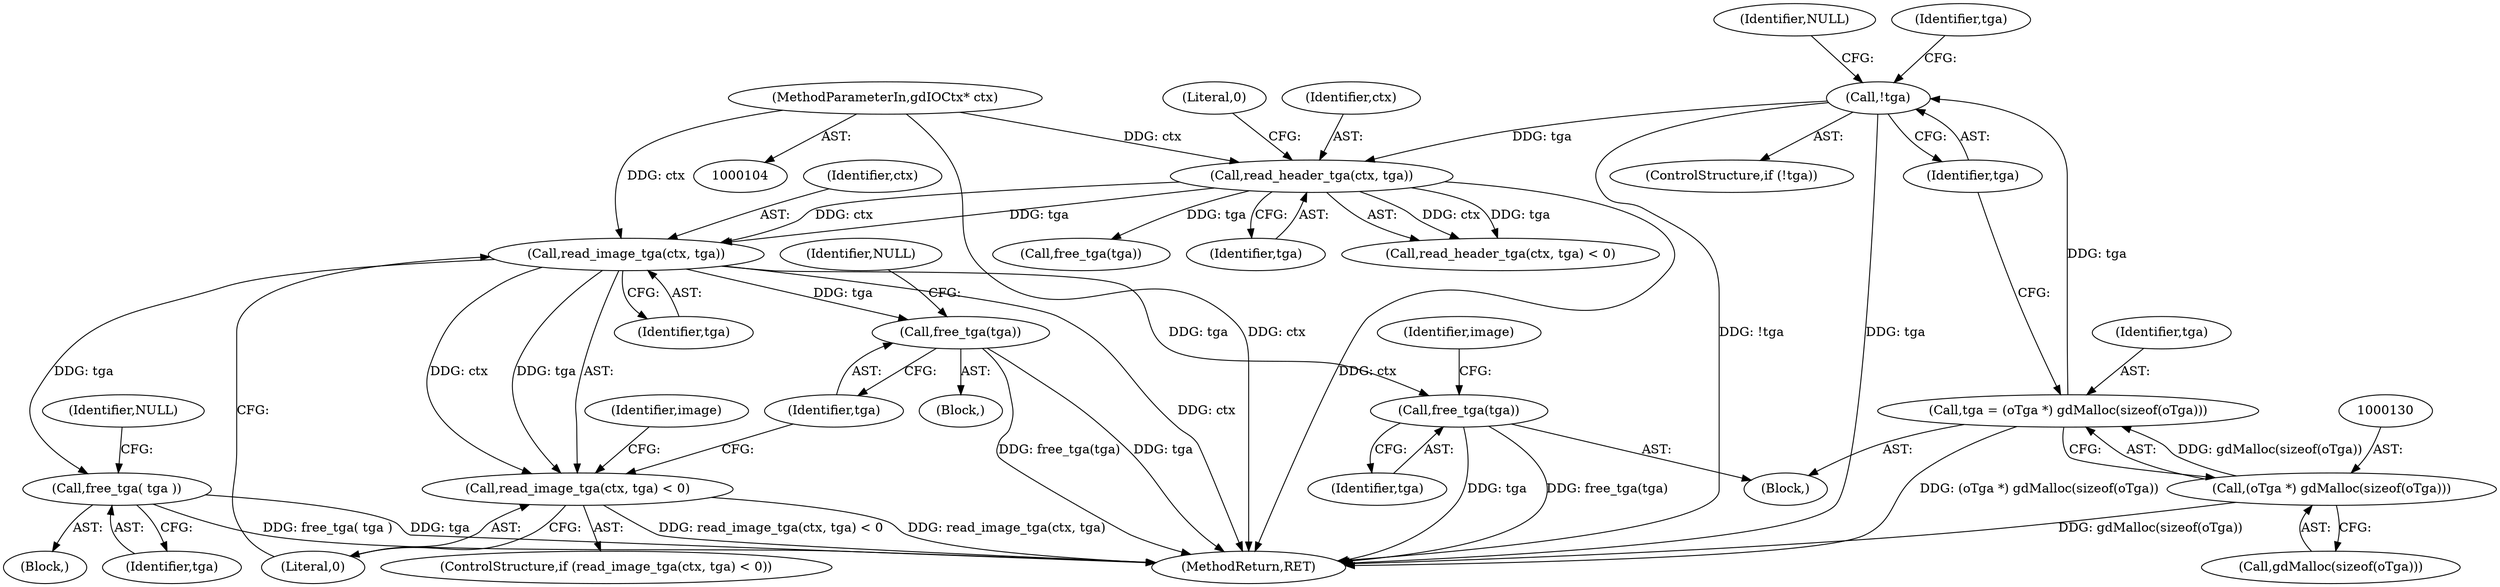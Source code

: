 digraph "0_libgd_10ef1dca63d62433fda13309b4a228782db823f7@pointer" {
"1000163" [label="(Call,read_image_tga(ctx, tga))"];
"1000152" [label="(Call,read_header_tga(ctx, tga))"];
"1000105" [label="(MethodParameterIn,gdIOCtx* ctx)"];
"1000135" [label="(Call,!tga)"];
"1000127" [label="(Call,tga = (oTga *) gdMalloc(sizeof(oTga)))"];
"1000129" [label="(Call,(oTga *) gdMalloc(sizeof(oTga)))"];
"1000162" [label="(Call,read_image_tga(ctx, tga) < 0)"];
"1000168" [label="(Call,free_tga(tga))"];
"1000190" [label="(Call,free_tga( tga ))"];
"1000353" [label="(Call,free_tga(tga))"];
"1000165" [label="(Identifier,tga)"];
"1000106" [label="(Block,)"];
"1000191" [label="(Identifier,tga)"];
"1000164" [label="(Identifier,ctx)"];
"1000139" [label="(Identifier,NULL)"];
"1000357" [label="(MethodReturn,RET)"];
"1000169" [label="(Identifier,tga)"];
"1000166" [label="(Literal,0)"];
"1000152" [label="(Call,read_header_tga(ctx, tga))"];
"1000173" [label="(Identifier,image)"];
"1000128" [label="(Identifier,tga)"];
"1000354" [label="(Identifier,tga)"];
"1000154" [label="(Identifier,tga)"];
"1000151" [label="(Call,read_header_tga(ctx, tga) < 0)"];
"1000193" [label="(Identifier,NULL)"];
"1000131" [label="(Call,gdMalloc(sizeof(oTga)))"];
"1000136" [label="(Identifier,tga)"];
"1000171" [label="(Identifier,NULL)"];
"1000190" [label="(Call,free_tga( tga ))"];
"1000129" [label="(Call,(oTga *) gdMalloc(sizeof(oTga)))"];
"1000167" [label="(Block,)"];
"1000162" [label="(Call,read_image_tga(ctx, tga) < 0)"];
"1000153" [label="(Identifier,ctx)"];
"1000142" [label="(Identifier,tga)"];
"1000155" [label="(Literal,0)"];
"1000105" [label="(MethodParameterIn,gdIOCtx* ctx)"];
"1000135" [label="(Call,!tga)"];
"1000157" [label="(Call,free_tga(tga))"];
"1000134" [label="(ControlStructure,if (!tga))"];
"1000161" [label="(ControlStructure,if (read_image_tga(ctx, tga) < 0))"];
"1000353" [label="(Call,free_tga(tga))"];
"1000127" [label="(Call,tga = (oTga *) gdMalloc(sizeof(oTga)))"];
"1000189" [label="(Block,)"];
"1000356" [label="(Identifier,image)"];
"1000168" [label="(Call,free_tga(tga))"];
"1000163" [label="(Call,read_image_tga(ctx, tga))"];
"1000163" -> "1000162"  [label="AST: "];
"1000163" -> "1000165"  [label="CFG: "];
"1000164" -> "1000163"  [label="AST: "];
"1000165" -> "1000163"  [label="AST: "];
"1000166" -> "1000163"  [label="CFG: "];
"1000163" -> "1000357"  [label="DDG: ctx"];
"1000163" -> "1000162"  [label="DDG: ctx"];
"1000163" -> "1000162"  [label="DDG: tga"];
"1000152" -> "1000163"  [label="DDG: ctx"];
"1000152" -> "1000163"  [label="DDG: tga"];
"1000105" -> "1000163"  [label="DDG: ctx"];
"1000163" -> "1000168"  [label="DDG: tga"];
"1000163" -> "1000190"  [label="DDG: tga"];
"1000163" -> "1000353"  [label="DDG: tga"];
"1000152" -> "1000151"  [label="AST: "];
"1000152" -> "1000154"  [label="CFG: "];
"1000153" -> "1000152"  [label="AST: "];
"1000154" -> "1000152"  [label="AST: "];
"1000155" -> "1000152"  [label="CFG: "];
"1000152" -> "1000357"  [label="DDG: ctx"];
"1000152" -> "1000151"  [label="DDG: ctx"];
"1000152" -> "1000151"  [label="DDG: tga"];
"1000105" -> "1000152"  [label="DDG: ctx"];
"1000135" -> "1000152"  [label="DDG: tga"];
"1000152" -> "1000157"  [label="DDG: tga"];
"1000105" -> "1000104"  [label="AST: "];
"1000105" -> "1000357"  [label="DDG: ctx"];
"1000135" -> "1000134"  [label="AST: "];
"1000135" -> "1000136"  [label="CFG: "];
"1000136" -> "1000135"  [label="AST: "];
"1000139" -> "1000135"  [label="CFG: "];
"1000142" -> "1000135"  [label="CFG: "];
"1000135" -> "1000357"  [label="DDG: !tga"];
"1000135" -> "1000357"  [label="DDG: tga"];
"1000127" -> "1000135"  [label="DDG: tga"];
"1000127" -> "1000106"  [label="AST: "];
"1000127" -> "1000129"  [label="CFG: "];
"1000128" -> "1000127"  [label="AST: "];
"1000129" -> "1000127"  [label="AST: "];
"1000136" -> "1000127"  [label="CFG: "];
"1000127" -> "1000357"  [label="DDG: (oTga *) gdMalloc(sizeof(oTga))"];
"1000129" -> "1000127"  [label="DDG: gdMalloc(sizeof(oTga))"];
"1000129" -> "1000131"  [label="CFG: "];
"1000130" -> "1000129"  [label="AST: "];
"1000131" -> "1000129"  [label="AST: "];
"1000129" -> "1000357"  [label="DDG: gdMalloc(sizeof(oTga))"];
"1000162" -> "1000161"  [label="AST: "];
"1000162" -> "1000166"  [label="CFG: "];
"1000166" -> "1000162"  [label="AST: "];
"1000169" -> "1000162"  [label="CFG: "];
"1000173" -> "1000162"  [label="CFG: "];
"1000162" -> "1000357"  [label="DDG: read_image_tga(ctx, tga)"];
"1000162" -> "1000357"  [label="DDG: read_image_tga(ctx, tga) < 0"];
"1000168" -> "1000167"  [label="AST: "];
"1000168" -> "1000169"  [label="CFG: "];
"1000169" -> "1000168"  [label="AST: "];
"1000171" -> "1000168"  [label="CFG: "];
"1000168" -> "1000357"  [label="DDG: free_tga(tga)"];
"1000168" -> "1000357"  [label="DDG: tga"];
"1000190" -> "1000189"  [label="AST: "];
"1000190" -> "1000191"  [label="CFG: "];
"1000191" -> "1000190"  [label="AST: "];
"1000193" -> "1000190"  [label="CFG: "];
"1000190" -> "1000357"  [label="DDG: free_tga( tga )"];
"1000190" -> "1000357"  [label="DDG: tga"];
"1000353" -> "1000106"  [label="AST: "];
"1000353" -> "1000354"  [label="CFG: "];
"1000354" -> "1000353"  [label="AST: "];
"1000356" -> "1000353"  [label="CFG: "];
"1000353" -> "1000357"  [label="DDG: free_tga(tga)"];
"1000353" -> "1000357"  [label="DDG: tga"];
}
